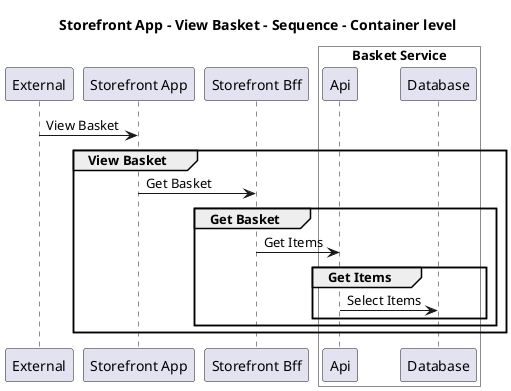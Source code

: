 @startuml

title Storefront App - View Basket - Sequence - Container level

participant "External" as C4InterFlow.SoftwareSystems.ExternalSystem
participant "Storefront App" as ECommercePlatform.SoftwareSystems.StorefrontApp
participant "Storefront Bff" as ECommercePlatform.SoftwareSystems.StorefrontBff

box "Basket Service" #White
    participant "Api" as ECommercePlatform.SoftwareSystems.BasketService.Containers.Api
    participant "Database" as ECommercePlatform.SoftwareSystems.BasketService.Containers.Database
end box


C4InterFlow.SoftwareSystems.ExternalSystem -> ECommercePlatform.SoftwareSystems.StorefrontApp : View Basket
group View Basket
ECommercePlatform.SoftwareSystems.StorefrontApp -> ECommercePlatform.SoftwareSystems.StorefrontBff : Get Basket
group Get Basket
ECommercePlatform.SoftwareSystems.StorefrontBff -> ECommercePlatform.SoftwareSystems.BasketService.Containers.Api : Get Items
group Get Items
ECommercePlatform.SoftwareSystems.BasketService.Containers.Api -> ECommercePlatform.SoftwareSystems.BasketService.Containers.Database : Select Items
end
end
end


@enduml
